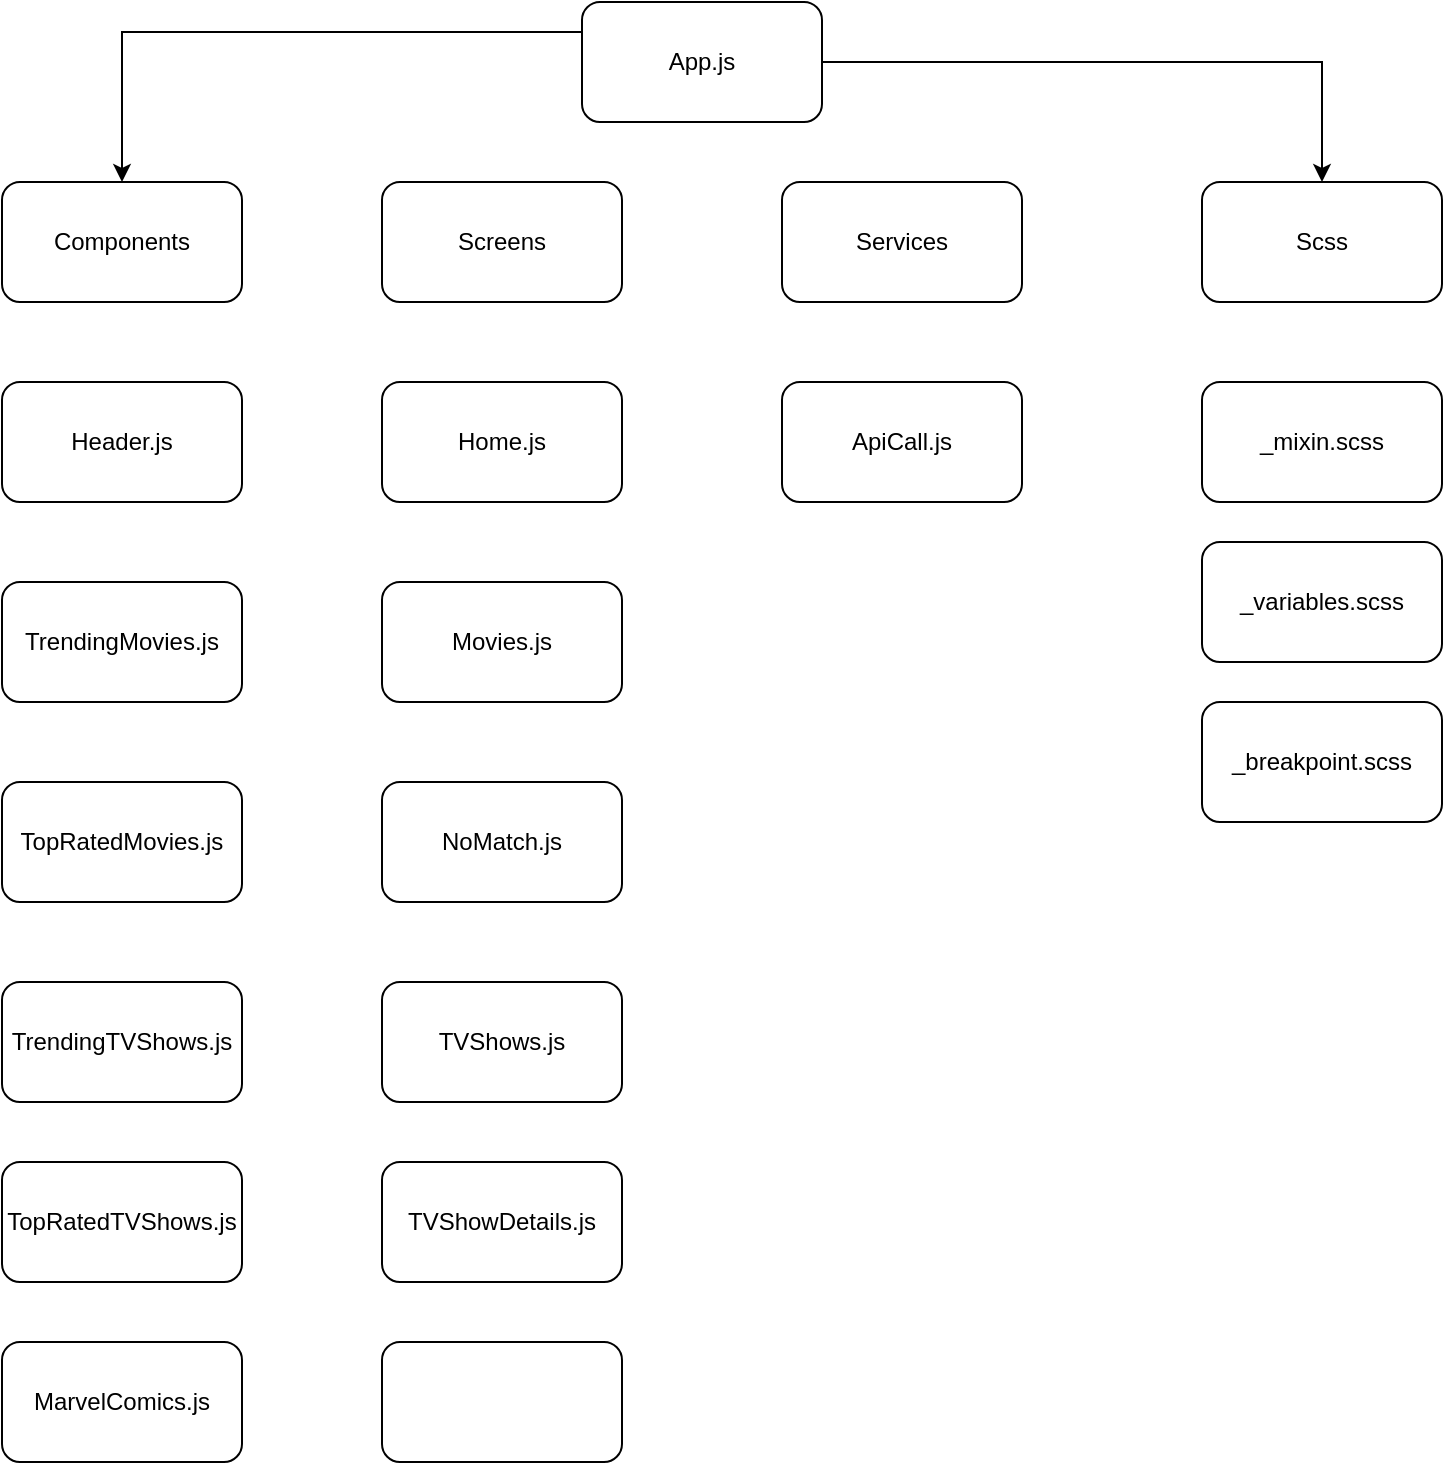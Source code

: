 <mxfile version="20.2.3" type="github">
  <diagram id="X_E1gEP_y8ChVFw3dgpw" name="Page-1">
    <mxGraphModel dx="946" dy="645" grid="1" gridSize="10" guides="1" tooltips="1" connect="1" arrows="1" fold="1" page="1" pageScale="1" pageWidth="850" pageHeight="1100" math="0" shadow="0">
      <root>
        <mxCell id="0" />
        <mxCell id="1" parent="0" />
        <mxCell id="-BknDtUEzY0lS1GajrPw-25" style="edgeStyle=orthogonalEdgeStyle;rounded=0;orthogonalLoop=1;jettySize=auto;html=1;exitX=1;exitY=0.5;exitDx=0;exitDy=0;" edge="1" parent="1" source="-BknDtUEzY0lS1GajrPw-3" target="-BknDtUEzY0lS1GajrPw-4">
          <mxGeometry relative="1" as="geometry" />
        </mxCell>
        <mxCell id="-BknDtUEzY0lS1GajrPw-26" style="edgeStyle=orthogonalEdgeStyle;rounded=0;orthogonalLoop=1;jettySize=auto;html=1;exitX=0;exitY=0.25;exitDx=0;exitDy=0;entryX=0.5;entryY=0;entryDx=0;entryDy=0;" edge="1" parent="1" source="-BknDtUEzY0lS1GajrPw-3" target="-BknDtUEzY0lS1GajrPw-7">
          <mxGeometry relative="1" as="geometry">
            <mxPoint x="100" y="235" as="targetPoint" />
            <Array as="points">
              <mxPoint x="110" y="235" />
            </Array>
          </mxGeometry>
        </mxCell>
        <mxCell id="-BknDtUEzY0lS1GajrPw-3" value="App.js" style="rounded=1;whiteSpace=wrap;html=1;" vertex="1" parent="1">
          <mxGeometry x="340" y="220" width="120" height="60" as="geometry" />
        </mxCell>
        <mxCell id="-BknDtUEzY0lS1GajrPw-4" value="Scss" style="rounded=1;whiteSpace=wrap;html=1;" vertex="1" parent="1">
          <mxGeometry x="650" y="310" width="120" height="60" as="geometry" />
        </mxCell>
        <mxCell id="-BknDtUEzY0lS1GajrPw-5" value="Services" style="rounded=1;whiteSpace=wrap;html=1;" vertex="1" parent="1">
          <mxGeometry x="440" y="310" width="120" height="60" as="geometry" />
        </mxCell>
        <mxCell id="-BknDtUEzY0lS1GajrPw-6" value="Screens" style="rounded=1;whiteSpace=wrap;html=1;" vertex="1" parent="1">
          <mxGeometry x="240" y="310" width="120" height="60" as="geometry" />
        </mxCell>
        <mxCell id="-BknDtUEzY0lS1GajrPw-7" value="Components" style="rounded=1;whiteSpace=wrap;html=1;" vertex="1" parent="1">
          <mxGeometry x="50" y="310" width="120" height="60" as="geometry" />
        </mxCell>
        <mxCell id="-BknDtUEzY0lS1GajrPw-8" value="ApiCall.js" style="rounded=1;whiteSpace=wrap;html=1;" vertex="1" parent="1">
          <mxGeometry x="440" y="410" width="120" height="60" as="geometry" />
        </mxCell>
        <mxCell id="-BknDtUEzY0lS1GajrPw-9" value="Header.js" style="rounded=1;whiteSpace=wrap;html=1;" vertex="1" parent="1">
          <mxGeometry x="50" y="410" width="120" height="60" as="geometry" />
        </mxCell>
        <mxCell id="-BknDtUEzY0lS1GajrPw-10" value="TopRatedMovies.js" style="rounded=1;whiteSpace=wrap;html=1;" vertex="1" parent="1">
          <mxGeometry x="50" y="610" width="120" height="60" as="geometry" />
        </mxCell>
        <mxCell id="-BknDtUEzY0lS1GajrPw-11" value="" style="rounded=1;whiteSpace=wrap;html=1;" vertex="1" parent="1">
          <mxGeometry x="240" y="890" width="120" height="60" as="geometry" />
        </mxCell>
        <mxCell id="-BknDtUEzY0lS1GajrPw-12" value="_breakpoint.scss" style="rounded=1;whiteSpace=wrap;html=1;" vertex="1" parent="1">
          <mxGeometry x="650" y="570" width="120" height="60" as="geometry" />
        </mxCell>
        <mxCell id="-BknDtUEzY0lS1GajrPw-13" value="_variables.scss" style="rounded=1;whiteSpace=wrap;html=1;" vertex="1" parent="1">
          <mxGeometry x="650" y="490" width="120" height="60" as="geometry" />
        </mxCell>
        <mxCell id="-BknDtUEzY0lS1GajrPw-14" value="_mixin.scss" style="rounded=1;whiteSpace=wrap;html=1;" vertex="1" parent="1">
          <mxGeometry x="650" y="410" width="120" height="60" as="geometry" />
        </mxCell>
        <mxCell id="-BknDtUEzY0lS1GajrPw-15" value="NoMatch.js" style="rounded=1;whiteSpace=wrap;html=1;" vertex="1" parent="1">
          <mxGeometry x="240" y="610" width="120" height="60" as="geometry" />
        </mxCell>
        <mxCell id="-BknDtUEzY0lS1GajrPw-16" value="Movies.js" style="rounded=1;whiteSpace=wrap;html=1;" vertex="1" parent="1">
          <mxGeometry x="240" y="510" width="120" height="60" as="geometry" />
        </mxCell>
        <mxCell id="-BknDtUEzY0lS1GajrPw-17" value="Home.js" style="rounded=1;whiteSpace=wrap;html=1;" vertex="1" parent="1">
          <mxGeometry x="240" y="410" width="120" height="60" as="geometry" />
        </mxCell>
        <mxCell id="-BknDtUEzY0lS1GajrPw-18" value="TVShowDetails.js" style="rounded=1;whiteSpace=wrap;html=1;" vertex="1" parent="1">
          <mxGeometry x="240" y="800" width="120" height="60" as="geometry" />
        </mxCell>
        <mxCell id="-BknDtUEzY0lS1GajrPw-19" value="TVShows.js" style="rounded=1;whiteSpace=wrap;html=1;" vertex="1" parent="1">
          <mxGeometry x="240" y="710" width="120" height="60" as="geometry" />
        </mxCell>
        <mxCell id="-BknDtUEzY0lS1GajrPw-20" value="TrendingMovies.js" style="rounded=1;whiteSpace=wrap;html=1;" vertex="1" parent="1">
          <mxGeometry x="50" y="510" width="120" height="60" as="geometry" />
        </mxCell>
        <mxCell id="-BknDtUEzY0lS1GajrPw-21" value="TrendingTVShows.js&lt;br&gt;" style="rounded=1;whiteSpace=wrap;html=1;" vertex="1" parent="1">
          <mxGeometry x="50" y="710" width="120" height="60" as="geometry" />
        </mxCell>
        <mxCell id="-BknDtUEzY0lS1GajrPw-22" value="TopRatedTVShows.js" style="rounded=1;whiteSpace=wrap;html=1;" vertex="1" parent="1">
          <mxGeometry x="50" y="800" width="120" height="60" as="geometry" />
        </mxCell>
        <mxCell id="-BknDtUEzY0lS1GajrPw-23" value="MarvelComics.js" style="rounded=1;whiteSpace=wrap;html=1;" vertex="1" parent="1">
          <mxGeometry x="50" y="890" width="120" height="60" as="geometry" />
        </mxCell>
      </root>
    </mxGraphModel>
  </diagram>
</mxfile>
